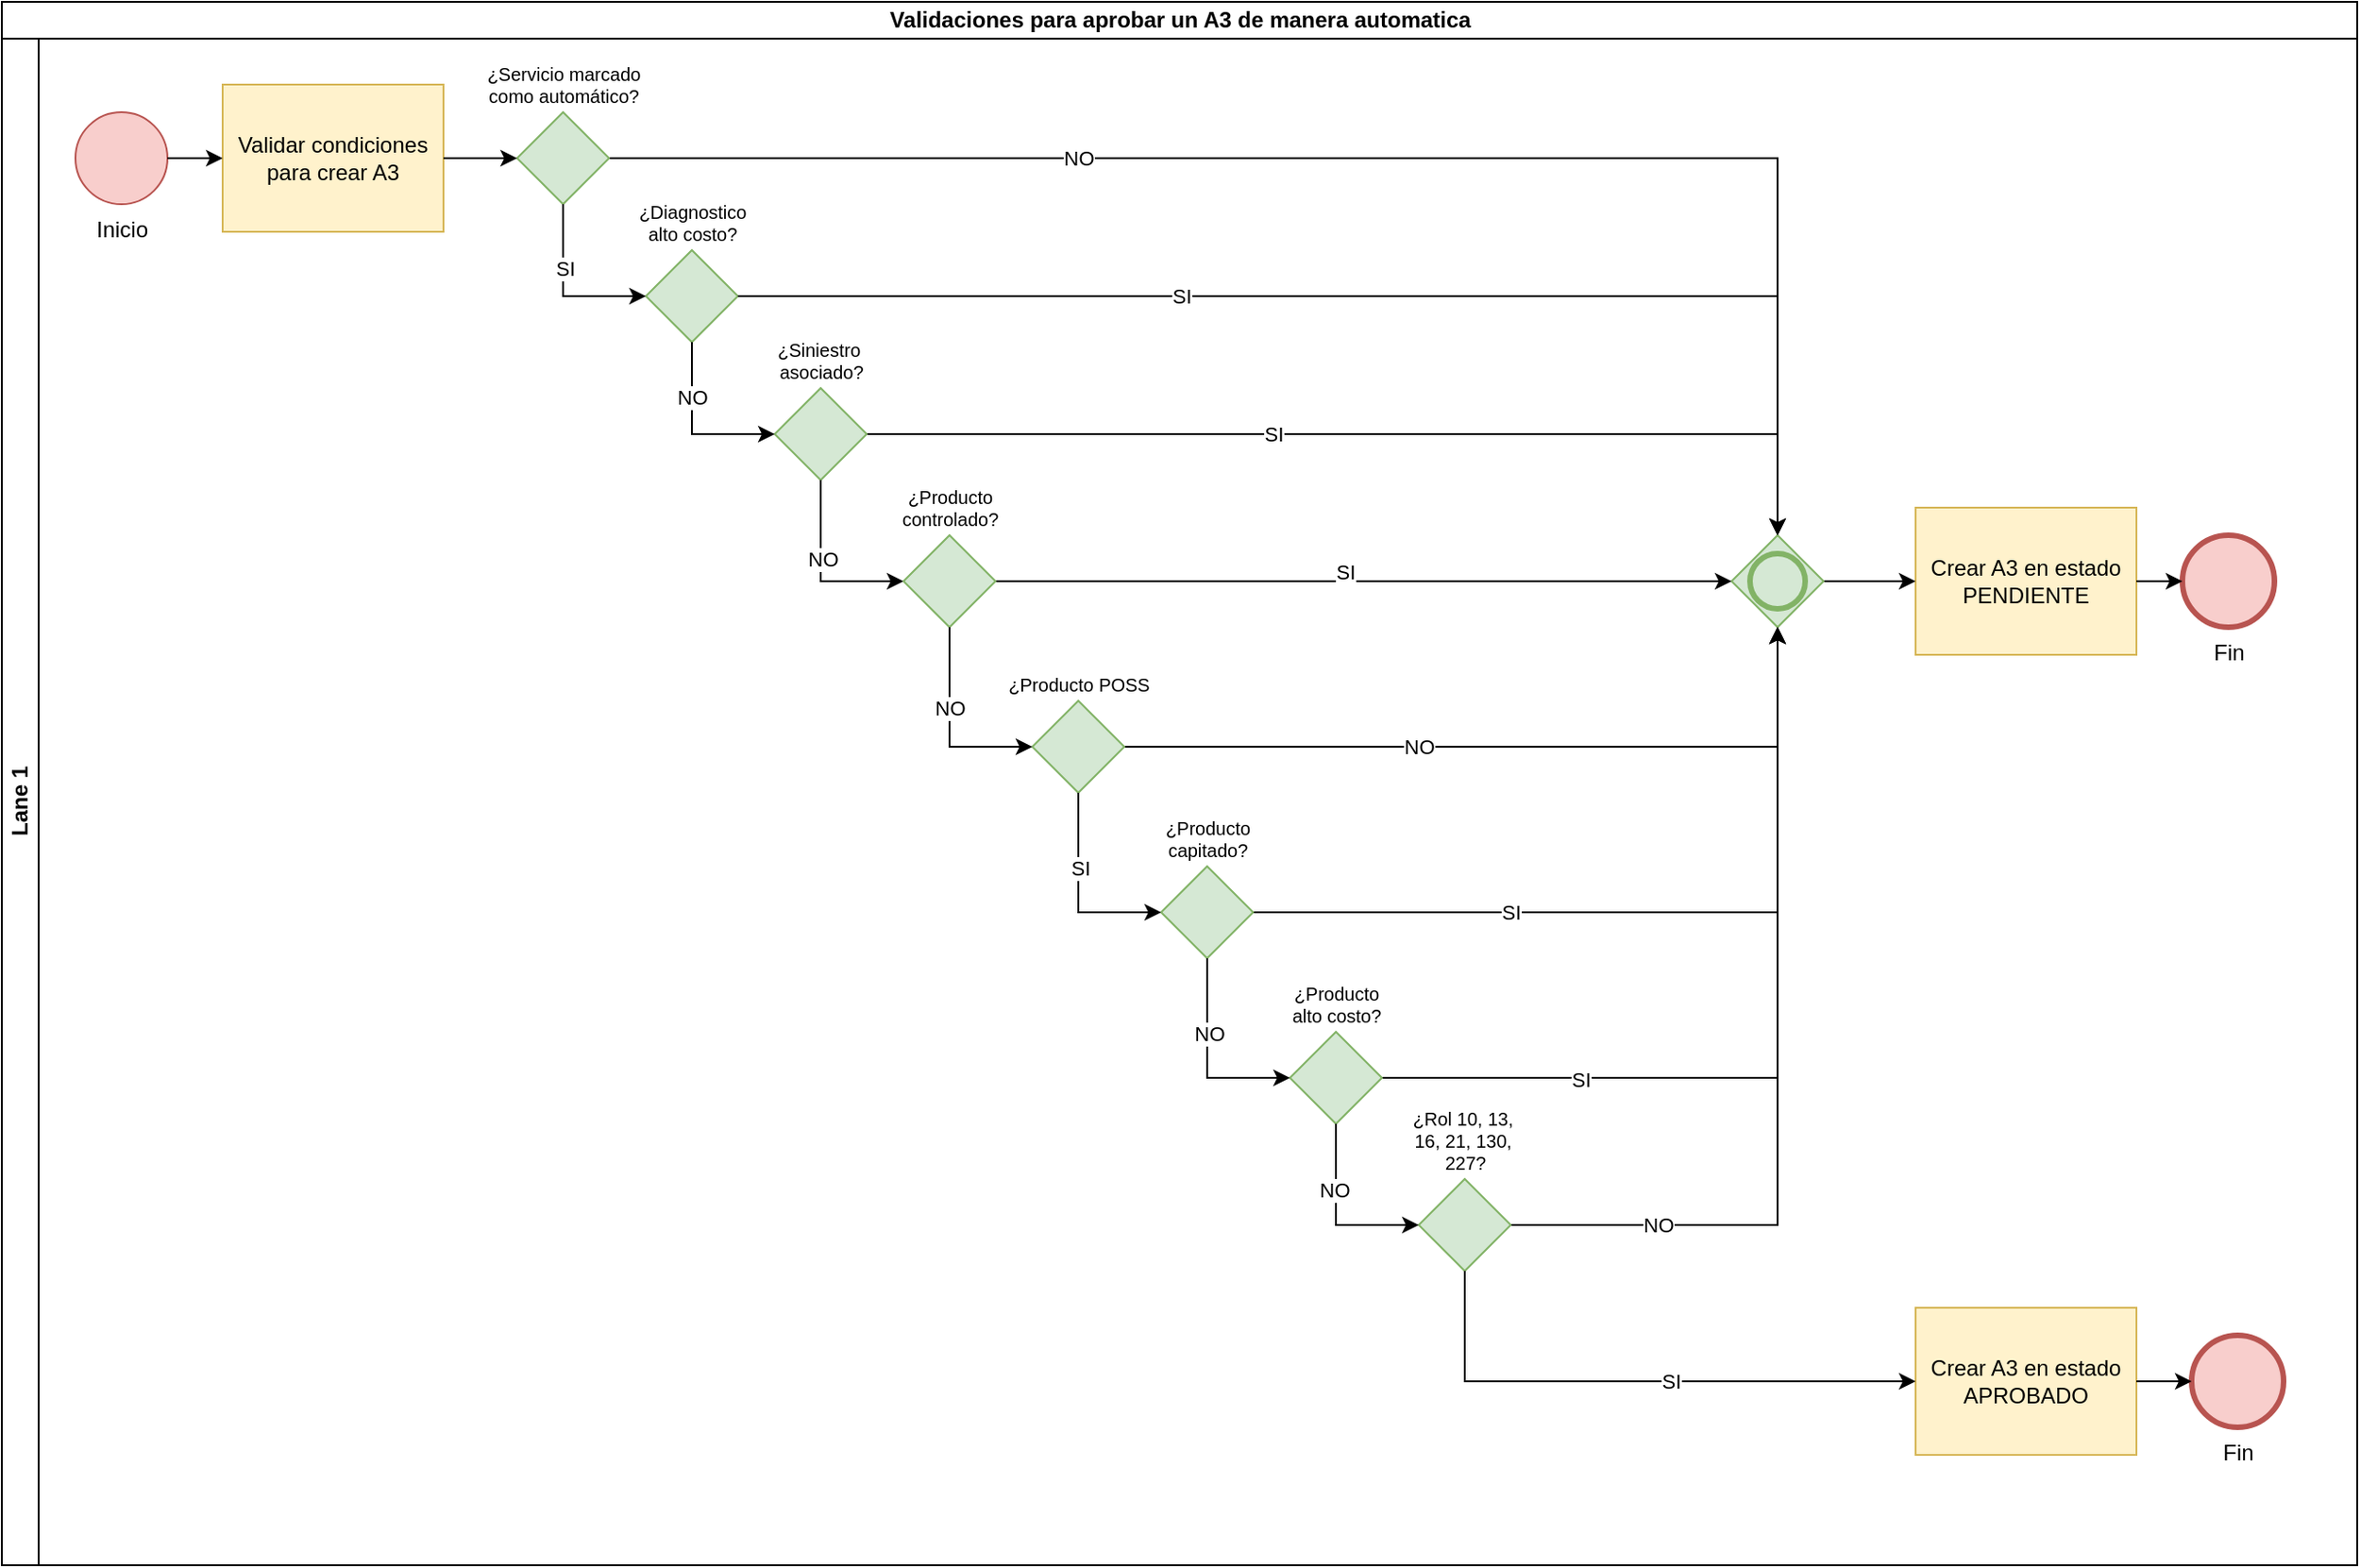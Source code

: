<mxfile version="26.0.16">
  <diagram name="Página-1" id="XB4Z8zkzqnux2oW8rPwN">
    <mxGraphModel dx="1674" dy="746" grid="1" gridSize="10" guides="1" tooltips="1" connect="1" arrows="1" fold="1" page="1" pageScale="1" pageWidth="2910" pageHeight="1030" math="0" shadow="0">
      <root>
        <mxCell id="0" />
        <mxCell id="1" parent="0" />
        <mxCell id="MjaqNSDwa1cyb_so7ybZ-1" value="Validaciones para aprobar un A3 de manera automatica" style="swimlane;childLayout=stackLayout;resizeParent=1;resizeParentMax=0;horizontal=1;startSize=20;horizontalStack=0;html=1;" parent="1" vertex="1">
          <mxGeometry x="40" y="30" width="1280" height="850" as="geometry" />
        </mxCell>
        <mxCell id="MjaqNSDwa1cyb_so7ybZ-2" value="Lane 1" style="swimlane;startSize=20;horizontal=0;html=1;" parent="MjaqNSDwa1cyb_so7ybZ-1" vertex="1">
          <mxGeometry y="20" width="1280" height="830" as="geometry" />
        </mxCell>
        <mxCell id="MjaqNSDwa1cyb_so7ybZ-5" value="Inicio" style="points=[[0.145,0.145,0],[0.5,0,0],[0.855,0.145,0],[1,0.5,0],[0.855,0.855,0],[0.5,1,0],[0.145,0.855,0],[0,0.5,0]];shape=mxgraph.bpmn.event;html=1;verticalLabelPosition=bottom;labelBackgroundColor=#ffffff;verticalAlign=top;align=center;perimeter=ellipsePerimeter;outlineConnect=0;aspect=fixed;outline=standard;symbol=general;fillColor=#f8cecc;strokeColor=#b85450;" parent="MjaqNSDwa1cyb_so7ybZ-2" vertex="1">
          <mxGeometry x="40" y="40" width="50" height="50" as="geometry" />
        </mxCell>
        <mxCell id="MjaqNSDwa1cyb_so7ybZ-7" value="Validar condiciones para crear A3" style="points=[[0.25,0,0],[0.5,0,0],[0.75,0,0],[1,0.25,0],[1,0.5,0],[1,0.75,0],[0.75,1,0],[0.5,1,0],[0.25,1,0],[0,0.75,0],[0,0.5,0],[0,0.25,0]];shape=mxgraph.bpmn.task2;whiteSpace=wrap;rectStyle=rounded;size=10;html=1;container=1;expand=0;collapsible=0;taskMarker=script;fillColor=#fff2cc;strokeColor=#d6b656;" parent="MjaqNSDwa1cyb_so7ybZ-2" vertex="1">
          <mxGeometry x="120" y="25" width="120" height="80" as="geometry" />
        </mxCell>
        <mxCell id="MjaqNSDwa1cyb_so7ybZ-6" style="edgeStyle=orthogonalEdgeStyle;rounded=0;orthogonalLoop=1;jettySize=auto;html=1;" parent="MjaqNSDwa1cyb_so7ybZ-2" source="MjaqNSDwa1cyb_so7ybZ-5" target="MjaqNSDwa1cyb_so7ybZ-7" edge="1">
          <mxGeometry relative="1" as="geometry">
            <mxPoint x="130" y="65" as="targetPoint" />
          </mxGeometry>
        </mxCell>
        <mxCell id="MjaqNSDwa1cyb_so7ybZ-10" style="edgeStyle=orthogonalEdgeStyle;rounded=0;orthogonalLoop=1;jettySize=auto;html=1;" parent="MjaqNSDwa1cyb_so7ybZ-2" source="MjaqNSDwa1cyb_so7ybZ-9" target="MjaqNSDwa1cyb_so7ybZ-15" edge="1">
          <mxGeometry relative="1" as="geometry">
            <mxPoint x="390" y="65" as="targetPoint" />
          </mxGeometry>
        </mxCell>
        <mxCell id="MjaqNSDwa1cyb_so7ybZ-11" value="NO" style="edgeLabel;html=1;align=center;verticalAlign=middle;resizable=0;points=[];" parent="MjaqNSDwa1cyb_so7ybZ-10" vertex="1" connectable="0">
          <mxGeometry x="-0.107" relative="1" as="geometry">
            <mxPoint x="-120" as="offset" />
          </mxGeometry>
        </mxCell>
        <mxCell id="MjaqNSDwa1cyb_so7ybZ-9" value="¿Servicio marcado &lt;br&gt;como automático?" style="points=[[0.25,0.25,0],[0.5,0,0],[0.75,0.25,0],[1,0.5,0],[0.75,0.75,0],[0.5,1,0],[0.25,0.75,0],[0,0.5,0]];shape=mxgraph.bpmn.gateway2;html=1;verticalLabelPosition=top;labelBackgroundColor=#ffffff;verticalAlign=bottom;align=center;perimeter=rhombusPerimeter;outlineConnect=0;outline=none;symbol=none;fillColor=#d5e8d4;strokeColor=#82b366;fontSize=10;labelPosition=center;" parent="MjaqNSDwa1cyb_so7ybZ-2" vertex="1">
          <mxGeometry x="280" y="40" width="50" height="50" as="geometry" />
        </mxCell>
        <mxCell id="MjaqNSDwa1cyb_so7ybZ-8" style="edgeStyle=orthogonalEdgeStyle;rounded=0;orthogonalLoop=1;jettySize=auto;html=1;" parent="MjaqNSDwa1cyb_so7ybZ-2" source="MjaqNSDwa1cyb_so7ybZ-7" target="MjaqNSDwa1cyb_so7ybZ-9" edge="1">
          <mxGeometry relative="1" as="geometry">
            <mxPoint x="280" y="65" as="targetPoint" />
          </mxGeometry>
        </mxCell>
        <mxCell id="MjaqNSDwa1cyb_so7ybZ-14" value="Crear A3 en estado PENDIENTE" style="points=[[0.25,0,0],[0.5,0,0],[0.75,0,0],[1,0.25,0],[1,0.5,0],[1,0.75,0],[0.75,1,0],[0.5,1,0],[0.25,1,0],[0,0.75,0],[0,0.5,0],[0,0.25,0]];shape=mxgraph.bpmn.task2;whiteSpace=wrap;rectStyle=rounded;size=10;html=1;container=1;expand=0;collapsible=0;taskMarker=script;fillColor=#fff2cc;strokeColor=#d6b656;" parent="MjaqNSDwa1cyb_so7ybZ-2" vertex="1">
          <mxGeometry x="1040" y="255" width="120" height="80" as="geometry" />
        </mxCell>
        <mxCell id="MjaqNSDwa1cyb_so7ybZ-13" value="Crear A3 en estado APROBADO" style="points=[[0.25,0,0],[0.5,0,0],[0.75,0,0],[1,0.25,0],[1,0.5,0],[1,0.75,0],[0.75,1,0],[0.5,1,0],[0.25,1,0],[0,0.75,0],[0,0.5,0],[0,0.25,0]];shape=mxgraph.bpmn.task2;whiteSpace=wrap;rectStyle=rounded;size=10;html=1;container=1;expand=0;collapsible=0;taskMarker=script;fillColor=#fff2cc;strokeColor=#d6b656;" parent="MjaqNSDwa1cyb_so7ybZ-2" vertex="1">
          <mxGeometry x="1040" y="690" width="120" height="80" as="geometry" />
        </mxCell>
        <mxCell id="MjaqNSDwa1cyb_so7ybZ-16" style="edgeStyle=orthogonalEdgeStyle;rounded=0;orthogonalLoop=1;jettySize=auto;html=1;" parent="MjaqNSDwa1cyb_so7ybZ-2" source="MjaqNSDwa1cyb_so7ybZ-15" target="MjaqNSDwa1cyb_so7ybZ-14" edge="1">
          <mxGeometry relative="1" as="geometry" />
        </mxCell>
        <mxCell id="MjaqNSDwa1cyb_so7ybZ-15" value="" style="points=[[0.25,0.25,0],[0.5,0,0],[0.75,0.25,0],[1,0.5,0],[0.75,0.75,0],[0.5,1,0],[0.25,0.75,0],[0,0.5,0]];shape=mxgraph.bpmn.gateway2;html=1;verticalLabelPosition=bottom;labelBackgroundColor=#ffffff;verticalAlign=top;align=center;perimeter=rhombusPerimeter;outlineConnect=0;outline=end;symbol=general;fillColor=#d5e8d4;strokeColor=#82b366;" parent="MjaqNSDwa1cyb_so7ybZ-2" vertex="1">
          <mxGeometry x="940" y="270" width="50" height="50" as="geometry" />
        </mxCell>
        <mxCell id="MjaqNSDwa1cyb_so7ybZ-18" value="¿Diagnostico &lt;br&gt;alto costo?" style="points=[[0.25,0.25,0],[0.5,0,0],[0.75,0.25,0],[1,0.5,0],[0.75,0.75,0],[0.5,1,0],[0.25,0.75,0],[0,0.5,0]];shape=mxgraph.bpmn.gateway2;html=1;verticalLabelPosition=top;labelBackgroundColor=#ffffff;verticalAlign=bottom;align=center;perimeter=rhombusPerimeter;outlineConnect=0;outline=none;symbol=none;fillColor=#d5e8d4;strokeColor=#82b366;fontSize=10;labelPosition=center;" parent="MjaqNSDwa1cyb_so7ybZ-2" vertex="1">
          <mxGeometry x="350" y="115" width="50" height="50" as="geometry" />
        </mxCell>
        <mxCell id="MjaqNSDwa1cyb_so7ybZ-17" style="edgeStyle=orthogonalEdgeStyle;rounded=0;orthogonalLoop=1;jettySize=auto;html=1;" parent="MjaqNSDwa1cyb_so7ybZ-2" source="MjaqNSDwa1cyb_so7ybZ-9" target="MjaqNSDwa1cyb_so7ybZ-18" edge="1">
          <mxGeometry relative="1" as="geometry">
            <mxPoint x="305" y="180" as="targetPoint" />
            <Array as="points">
              <mxPoint x="305" y="140" />
            </Array>
          </mxGeometry>
        </mxCell>
        <mxCell id="MjaqNSDwa1cyb_so7ybZ-19" value="SI" style="edgeLabel;html=1;align=center;verticalAlign=middle;resizable=0;points=[];" parent="MjaqNSDwa1cyb_so7ybZ-17" vertex="1" connectable="0">
          <mxGeometry x="-0.262" y="1" relative="1" as="geometry">
            <mxPoint as="offset" />
          </mxGeometry>
        </mxCell>
        <mxCell id="MjaqNSDwa1cyb_so7ybZ-20" style="edgeStyle=orthogonalEdgeStyle;rounded=0;orthogonalLoop=1;jettySize=auto;html=1;entryX=0.5;entryY=0;entryDx=0;entryDy=0;entryPerimeter=0;" parent="MjaqNSDwa1cyb_so7ybZ-2" source="MjaqNSDwa1cyb_so7ybZ-18" target="MjaqNSDwa1cyb_so7ybZ-15" edge="1">
          <mxGeometry relative="1" as="geometry" />
        </mxCell>
        <mxCell id="MjaqNSDwa1cyb_so7ybZ-21" value="SI" style="edgeLabel;html=1;align=center;verticalAlign=middle;resizable=0;points=[];" parent="MjaqNSDwa1cyb_so7ybZ-20" vertex="1" connectable="0">
          <mxGeometry x="-0.11" relative="1" as="geometry">
            <mxPoint x="-69" as="offset" />
          </mxGeometry>
        </mxCell>
        <mxCell id="MjaqNSDwa1cyb_so7ybZ-23" style="edgeStyle=orthogonalEdgeStyle;rounded=0;orthogonalLoop=1;jettySize=auto;html=1;" parent="MjaqNSDwa1cyb_so7ybZ-2" source="MjaqNSDwa1cyb_so7ybZ-22" target="MjaqNSDwa1cyb_so7ybZ-15" edge="1">
          <mxGeometry relative="1" as="geometry" />
        </mxCell>
        <mxCell id="MjaqNSDwa1cyb_so7ybZ-24" value="SI" style="edgeLabel;html=1;align=center;verticalAlign=middle;resizable=0;points=[];" parent="MjaqNSDwa1cyb_so7ybZ-23" vertex="1" connectable="0">
          <mxGeometry x="-0.079" y="-1" relative="1" as="geometry">
            <mxPoint x="-33" y="-1" as="offset" />
          </mxGeometry>
        </mxCell>
        <mxCell id="MjaqNSDwa1cyb_so7ybZ-22" value="¿Siniestro&amp;nbsp;&lt;div&gt;asociado?&lt;/div&gt;" style="points=[[0.25,0.25,0],[0.5,0,0],[0.75,0.25,0],[1,0.5,0],[0.75,0.75,0],[0.5,1,0],[0.25,0.75,0],[0,0.5,0]];shape=mxgraph.bpmn.gateway2;html=1;verticalLabelPosition=top;labelBackgroundColor=#ffffff;verticalAlign=bottom;align=center;perimeter=rhombusPerimeter;outlineConnect=0;outline=none;symbol=none;fillColor=#d5e8d4;strokeColor=#82b366;fontSize=10;labelPosition=center;" parent="MjaqNSDwa1cyb_so7ybZ-2" vertex="1">
          <mxGeometry x="420" y="190" width="50" height="50" as="geometry" />
        </mxCell>
        <mxCell id="MjaqNSDwa1cyb_so7ybZ-25" style="edgeStyle=orthogonalEdgeStyle;rounded=0;orthogonalLoop=1;jettySize=auto;html=1;entryX=0;entryY=0.5;entryDx=0;entryDy=0;entryPerimeter=0;" parent="MjaqNSDwa1cyb_so7ybZ-2" source="MjaqNSDwa1cyb_so7ybZ-18" target="MjaqNSDwa1cyb_so7ybZ-22" edge="1">
          <mxGeometry relative="1" as="geometry">
            <Array as="points">
              <mxPoint x="375" y="215" />
            </Array>
          </mxGeometry>
        </mxCell>
        <mxCell id="MjaqNSDwa1cyb_so7ybZ-26" value="NO" style="edgeLabel;html=1;align=center;verticalAlign=middle;resizable=0;points=[];" parent="MjaqNSDwa1cyb_so7ybZ-25" vertex="1" connectable="0">
          <mxGeometry x="-0.368" relative="1" as="geometry">
            <mxPoint as="offset" />
          </mxGeometry>
        </mxCell>
        <mxCell id="MjaqNSDwa1cyb_so7ybZ-27" style="edgeStyle=orthogonalEdgeStyle;rounded=0;orthogonalLoop=1;jettySize=auto;html=1;" parent="MjaqNSDwa1cyb_so7ybZ-2" source="MjaqNSDwa1cyb_so7ybZ-22" target="MjaqNSDwa1cyb_so7ybZ-33" edge="1">
          <mxGeometry relative="1" as="geometry">
            <mxPoint x="490" y="295" as="targetPoint" />
            <Array as="points">
              <mxPoint x="445" y="295" />
            </Array>
          </mxGeometry>
        </mxCell>
        <mxCell id="MjaqNSDwa1cyb_so7ybZ-29" value="NO" style="edgeLabel;html=1;align=center;verticalAlign=middle;resizable=0;points=[];" parent="MjaqNSDwa1cyb_so7ybZ-27" vertex="1" connectable="0">
          <mxGeometry x="-0.15" y="1" relative="1" as="geometry">
            <mxPoint as="offset" />
          </mxGeometry>
        </mxCell>
        <mxCell id="MjaqNSDwa1cyb_so7ybZ-34" style="edgeStyle=orthogonalEdgeStyle;rounded=0;orthogonalLoop=1;jettySize=auto;html=1;" parent="MjaqNSDwa1cyb_so7ybZ-2" source="MjaqNSDwa1cyb_so7ybZ-33" target="MjaqNSDwa1cyb_so7ybZ-15" edge="1">
          <mxGeometry relative="1" as="geometry" />
        </mxCell>
        <mxCell id="MjaqNSDwa1cyb_so7ybZ-35" value="SI" style="edgeLabel;html=1;align=center;verticalAlign=middle;resizable=0;points=[];" parent="MjaqNSDwa1cyb_so7ybZ-34" vertex="1" connectable="0">
          <mxGeometry x="-0.294" y="1" relative="1" as="geometry">
            <mxPoint x="49" y="-4" as="offset" />
          </mxGeometry>
        </mxCell>
        <mxCell id="MjaqNSDwa1cyb_so7ybZ-33" value="¿Producto &lt;br&gt;controlado?" style="points=[[0.25,0.25,0],[0.5,0,0],[0.75,0.25,0],[1,0.5,0],[0.75,0.75,0],[0.5,1,0],[0.25,0.75,0],[0,0.5,0]];shape=mxgraph.bpmn.gateway2;html=1;verticalLabelPosition=top;labelBackgroundColor=#ffffff;verticalAlign=bottom;align=center;perimeter=rhombusPerimeter;outlineConnect=0;outline=none;symbol=none;fillColor=#d5e8d4;strokeColor=#82b366;fontSize=10;labelPosition=center;" parent="MjaqNSDwa1cyb_so7ybZ-2" vertex="1">
          <mxGeometry x="490" y="270" width="50" height="50" as="geometry" />
        </mxCell>
        <mxCell id="MjaqNSDwa1cyb_so7ybZ-39" style="edgeStyle=orthogonalEdgeStyle;rounded=0;orthogonalLoop=1;jettySize=auto;html=1;" parent="MjaqNSDwa1cyb_so7ybZ-2" source="MjaqNSDwa1cyb_so7ybZ-37" target="MjaqNSDwa1cyb_so7ybZ-15" edge="1">
          <mxGeometry relative="1" as="geometry" />
        </mxCell>
        <mxCell id="MjaqNSDwa1cyb_so7ybZ-40" value="NO" style="edgeLabel;html=1;align=center;verticalAlign=middle;resizable=0;points=[];" parent="MjaqNSDwa1cyb_so7ybZ-39" vertex="1" connectable="0">
          <mxGeometry x="-0.4" relative="1" as="geometry">
            <mxPoint x="34" as="offset" />
          </mxGeometry>
        </mxCell>
        <mxCell id="MjaqNSDwa1cyb_so7ybZ-37" value="¿Producto POSS" style="points=[[0.25,0.25,0],[0.5,0,0],[0.75,0.25,0],[1,0.5,0],[0.75,0.75,0],[0.5,1,0],[0.25,0.75,0],[0,0.5,0]];shape=mxgraph.bpmn.gateway2;html=1;verticalLabelPosition=top;labelBackgroundColor=#ffffff;verticalAlign=bottom;align=center;perimeter=rhombusPerimeter;outlineConnect=0;outline=none;symbol=none;fillColor=#d5e8d4;strokeColor=#82b366;fontSize=10;labelPosition=center;" parent="MjaqNSDwa1cyb_so7ybZ-2" vertex="1">
          <mxGeometry x="560" y="360" width="50" height="50" as="geometry" />
        </mxCell>
        <mxCell id="MjaqNSDwa1cyb_so7ybZ-36" style="edgeStyle=orthogonalEdgeStyle;rounded=0;orthogonalLoop=1;jettySize=auto;html=1;" parent="MjaqNSDwa1cyb_so7ybZ-2" source="MjaqNSDwa1cyb_so7ybZ-33" target="MjaqNSDwa1cyb_so7ybZ-37" edge="1">
          <mxGeometry relative="1" as="geometry">
            <mxPoint x="515" y="360" as="targetPoint" />
            <Array as="points">
              <mxPoint x="515" y="385" />
            </Array>
          </mxGeometry>
        </mxCell>
        <mxCell id="MjaqNSDwa1cyb_so7ybZ-38" value="NO" style="edgeLabel;html=1;align=center;verticalAlign=middle;resizable=0;points=[];" parent="MjaqNSDwa1cyb_so7ybZ-36" vertex="1" connectable="0">
          <mxGeometry x="-0.2" relative="1" as="geometry">
            <mxPoint as="offset" />
          </mxGeometry>
        </mxCell>
        <mxCell id="MjaqNSDwa1cyb_so7ybZ-44" style="edgeStyle=orthogonalEdgeStyle;rounded=0;orthogonalLoop=1;jettySize=auto;html=1;" parent="MjaqNSDwa1cyb_so7ybZ-2" source="MjaqNSDwa1cyb_so7ybZ-42" target="MjaqNSDwa1cyb_so7ybZ-15" edge="1">
          <mxGeometry relative="1" as="geometry" />
        </mxCell>
        <mxCell id="MjaqNSDwa1cyb_so7ybZ-45" value="SI" style="edgeLabel;html=1;align=center;verticalAlign=middle;resizable=0;points=[];" parent="MjaqNSDwa1cyb_so7ybZ-44" vertex="1" connectable="0">
          <mxGeometry x="-0.616" relative="1" as="geometry">
            <mxPoint x="55" as="offset" />
          </mxGeometry>
        </mxCell>
        <mxCell id="MjaqNSDwa1cyb_so7ybZ-42" value="¿Producto&lt;div&gt;capitado?&lt;/div&gt;" style="points=[[0.25,0.25,0],[0.5,0,0],[0.75,0.25,0],[1,0.5,0],[0.75,0.75,0],[0.5,1,0],[0.25,0.75,0],[0,0.5,0]];shape=mxgraph.bpmn.gateway2;html=1;verticalLabelPosition=top;labelBackgroundColor=#ffffff;verticalAlign=bottom;align=center;perimeter=rhombusPerimeter;outlineConnect=0;outline=none;symbol=none;fillColor=#d5e8d4;strokeColor=#82b366;fontSize=10;labelPosition=center;" parent="MjaqNSDwa1cyb_so7ybZ-2" vertex="1">
          <mxGeometry x="630" y="450" width="50" height="50" as="geometry" />
        </mxCell>
        <mxCell id="MjaqNSDwa1cyb_so7ybZ-41" style="edgeStyle=orthogonalEdgeStyle;rounded=0;orthogonalLoop=1;jettySize=auto;html=1;" parent="MjaqNSDwa1cyb_so7ybZ-2" source="MjaqNSDwa1cyb_so7ybZ-37" target="MjaqNSDwa1cyb_so7ybZ-42" edge="1">
          <mxGeometry relative="1" as="geometry">
            <mxPoint x="585" y="470" as="targetPoint" />
            <Array as="points">
              <mxPoint x="585" y="475" />
            </Array>
          </mxGeometry>
        </mxCell>
        <mxCell id="MjaqNSDwa1cyb_so7ybZ-43" value="SI" style="edgeLabel;html=1;align=center;verticalAlign=middle;resizable=0;points=[];" parent="MjaqNSDwa1cyb_so7ybZ-41" vertex="1" connectable="0">
          <mxGeometry x="-0.255" y="1" relative="1" as="geometry">
            <mxPoint as="offset" />
          </mxGeometry>
        </mxCell>
        <mxCell id="MjaqNSDwa1cyb_so7ybZ-49" style="edgeStyle=orthogonalEdgeStyle;rounded=0;orthogonalLoop=1;jettySize=auto;html=1;" parent="MjaqNSDwa1cyb_so7ybZ-2" source="MjaqNSDwa1cyb_so7ybZ-47" target="MjaqNSDwa1cyb_so7ybZ-15" edge="1">
          <mxGeometry relative="1" as="geometry" />
        </mxCell>
        <mxCell id="MjaqNSDwa1cyb_so7ybZ-50" value="NO" style="edgeLabel;html=1;align=center;verticalAlign=middle;resizable=0;points=[];" parent="MjaqNSDwa1cyb_so7ybZ-49" vertex="1" connectable="0">
          <mxGeometry x="-0.78" y="1" relative="1" as="geometry">
            <mxPoint x="28" y="1" as="offset" />
          </mxGeometry>
        </mxCell>
        <mxCell id="MjaqNSDwa1cyb_so7ybZ-47" value="¿Rol 10,&amp;nbsp;&lt;span style=&quot;background-color: light-dark(rgb(255, 255, 255), rgb(18, 18, 18)); color: light-dark(rgb(0, 0, 0), rgb(255, 255, 255));&quot;&gt;13,&amp;nbsp;&lt;/span&gt;&lt;div&gt;&lt;span style=&quot;background-color: light-dark(rgb(255, 255, 255), rgb(18, 18, 18)); color: light-dark(rgb(0, 0, 0), rgb(255, 255, 255));&quot;&gt;16,&amp;nbsp;&lt;/span&gt;&lt;span style=&quot;background-color: light-dark(rgb(255, 255, 255), rgb(18, 18, 18)); color: light-dark(rgb(0, 0, 0), rgb(255, 255, 255));&quot;&gt;21, 130,&amp;nbsp;&lt;/span&gt;&lt;div&gt;&lt;div&gt;227?&lt;/div&gt;&lt;/div&gt;&lt;/div&gt;" style="points=[[0.25,0.25,0],[0.5,0,0],[0.75,0.25,0],[1,0.5,0],[0.75,0.75,0],[0.5,1,0],[0.25,0.75,0],[0,0.5,0]];shape=mxgraph.bpmn.gateway2;html=1;verticalLabelPosition=top;labelBackgroundColor=#ffffff;verticalAlign=bottom;align=center;perimeter=rhombusPerimeter;outlineConnect=0;outline=none;symbol=none;fillColor=#d5e8d4;strokeColor=#82b366;fontSize=10;labelPosition=center;" parent="MjaqNSDwa1cyb_so7ybZ-2" vertex="1">
          <mxGeometry x="770" y="620" width="50" height="50" as="geometry" />
        </mxCell>
        <mxCell id="MjaqNSDwa1cyb_so7ybZ-55" style="edgeStyle=orthogonalEdgeStyle;rounded=0;orthogonalLoop=1;jettySize=auto;html=1;" parent="MjaqNSDwa1cyb_so7ybZ-2" source="MjaqNSDwa1cyb_so7ybZ-51" target="MjaqNSDwa1cyb_so7ybZ-15" edge="1">
          <mxGeometry relative="1" as="geometry" />
        </mxCell>
        <mxCell id="MjaqNSDwa1cyb_so7ybZ-56" value="SI" style="edgeLabel;html=1;align=center;verticalAlign=middle;resizable=0;points=[];" parent="MjaqNSDwa1cyb_so7ybZ-55" vertex="1" connectable="0">
          <mxGeometry x="-0.53" y="-1" relative="1" as="geometry">
            <mxPoint as="offset" />
          </mxGeometry>
        </mxCell>
        <mxCell id="MjaqNSDwa1cyb_so7ybZ-51" value="¿Producto &lt;br&gt;alto costo?" style="points=[[0.25,0.25,0],[0.5,0,0],[0.75,0.25,0],[1,0.5,0],[0.75,0.75,0],[0.5,1,0],[0.25,0.75,0],[0,0.5,0]];shape=mxgraph.bpmn.gateway2;html=1;verticalLabelPosition=top;labelBackgroundColor=#ffffff;verticalAlign=bottom;align=center;perimeter=rhombusPerimeter;outlineConnect=0;outline=none;symbol=none;fillColor=#d5e8d4;strokeColor=#82b366;fontSize=10;labelPosition=center;" parent="MjaqNSDwa1cyb_so7ybZ-2" vertex="1">
          <mxGeometry x="700" y="540" width="50" height="50" as="geometry" />
        </mxCell>
        <mxCell id="MjaqNSDwa1cyb_so7ybZ-52" style="edgeStyle=orthogonalEdgeStyle;rounded=0;orthogonalLoop=1;jettySize=auto;html=1;entryX=0;entryY=0.5;entryDx=0;entryDy=0;entryPerimeter=0;" parent="MjaqNSDwa1cyb_so7ybZ-2" source="MjaqNSDwa1cyb_so7ybZ-42" target="MjaqNSDwa1cyb_so7ybZ-51" edge="1">
          <mxGeometry relative="1" as="geometry">
            <Array as="points">
              <mxPoint x="655" y="565" />
            </Array>
          </mxGeometry>
        </mxCell>
        <mxCell id="MjaqNSDwa1cyb_so7ybZ-53" value="NO" style="edgeLabel;html=1;align=center;verticalAlign=middle;resizable=0;points=[];" parent="MjaqNSDwa1cyb_so7ybZ-52" vertex="1" connectable="0">
          <mxGeometry x="-0.255" y="1" relative="1" as="geometry">
            <mxPoint as="offset" />
          </mxGeometry>
        </mxCell>
        <mxCell id="MjaqNSDwa1cyb_so7ybZ-54" style="edgeStyle=orthogonalEdgeStyle;rounded=0;orthogonalLoop=1;jettySize=auto;html=1;entryX=0;entryY=0.5;entryDx=0;entryDy=0;entryPerimeter=0;" parent="MjaqNSDwa1cyb_so7ybZ-2" source="MjaqNSDwa1cyb_so7ybZ-51" target="MjaqNSDwa1cyb_so7ybZ-47" edge="1">
          <mxGeometry relative="1" as="geometry">
            <Array as="points">
              <mxPoint x="725" y="645" />
            </Array>
          </mxGeometry>
        </mxCell>
        <mxCell id="MjaqNSDwa1cyb_so7ybZ-57" value="NO" style="edgeLabel;html=1;align=center;verticalAlign=middle;resizable=0;points=[];" parent="MjaqNSDwa1cyb_so7ybZ-54" vertex="1" connectable="0">
          <mxGeometry x="-0.28" y="-1" relative="1" as="geometry">
            <mxPoint as="offset" />
          </mxGeometry>
        </mxCell>
        <mxCell id="MjaqNSDwa1cyb_so7ybZ-58" style="edgeStyle=orthogonalEdgeStyle;rounded=0;orthogonalLoop=1;jettySize=auto;html=1;entryX=0;entryY=0.5;entryDx=0;entryDy=0;entryPerimeter=0;" parent="MjaqNSDwa1cyb_so7ybZ-2" source="MjaqNSDwa1cyb_so7ybZ-47" target="MjaqNSDwa1cyb_so7ybZ-13" edge="1">
          <mxGeometry relative="1" as="geometry">
            <Array as="points">
              <mxPoint x="795" y="730" />
            </Array>
          </mxGeometry>
        </mxCell>
        <mxCell id="MjaqNSDwa1cyb_so7ybZ-64" value="SI" style="edgeLabel;html=1;align=center;verticalAlign=middle;resizable=0;points=[];" parent="MjaqNSDwa1cyb_so7ybZ-58" vertex="1" connectable="0">
          <mxGeometry x="0.128" relative="1" as="geometry">
            <mxPoint as="offset" />
          </mxGeometry>
        </mxCell>
        <mxCell id="MjaqNSDwa1cyb_so7ybZ-61" value="Fin" style="points=[[0.145,0.145,0],[0.5,0,0],[0.855,0.145,0],[1,0.5,0],[0.855,0.855,0],[0.5,1,0],[0.145,0.855,0],[0,0.5,0]];shape=mxgraph.bpmn.event;html=1;verticalLabelPosition=bottom;labelBackgroundColor=#ffffff;verticalAlign=top;align=center;perimeter=ellipsePerimeter;outlineConnect=0;aspect=fixed;outline=end;symbol=terminate2;fillColor=#f8cecc;strokeColor=#b85450;" parent="MjaqNSDwa1cyb_so7ybZ-2" vertex="1">
          <mxGeometry x="1190" y="705" width="50" height="50" as="geometry" />
        </mxCell>
        <mxCell id="MjaqNSDwa1cyb_so7ybZ-63" style="edgeStyle=orthogonalEdgeStyle;rounded=0;orthogonalLoop=1;jettySize=auto;html=1;entryX=0;entryY=0.5;entryDx=0;entryDy=0;entryPerimeter=0;" parent="MjaqNSDwa1cyb_so7ybZ-2" source="MjaqNSDwa1cyb_so7ybZ-13" target="MjaqNSDwa1cyb_so7ybZ-61" edge="1">
          <mxGeometry relative="1" as="geometry" />
        </mxCell>
        <mxCell id="MjaqNSDwa1cyb_so7ybZ-60" value="Fin" style="points=[[0.145,0.145,0],[0.5,0,0],[0.855,0.145,0],[1,0.5,0],[0.855,0.855,0],[0.5,1,0],[0.145,0.855,0],[0,0.5,0]];shape=mxgraph.bpmn.event;html=1;verticalLabelPosition=bottom;labelBackgroundColor=#ffffff;verticalAlign=top;align=center;perimeter=ellipsePerimeter;outlineConnect=0;aspect=fixed;outline=end;symbol=terminate2;fillColor=#f8cecc;strokeColor=#b85450;" parent="1" vertex="1">
          <mxGeometry x="1225" y="320" width="50" height="50" as="geometry" />
        </mxCell>
        <mxCell id="MjaqNSDwa1cyb_so7ybZ-59" style="edgeStyle=orthogonalEdgeStyle;rounded=0;orthogonalLoop=1;jettySize=auto;html=1;" parent="1" source="MjaqNSDwa1cyb_so7ybZ-14" target="MjaqNSDwa1cyb_so7ybZ-60" edge="1">
          <mxGeometry relative="1" as="geometry">
            <mxPoint x="1250" y="345" as="targetPoint" />
          </mxGeometry>
        </mxCell>
      </root>
    </mxGraphModel>
  </diagram>
</mxfile>
